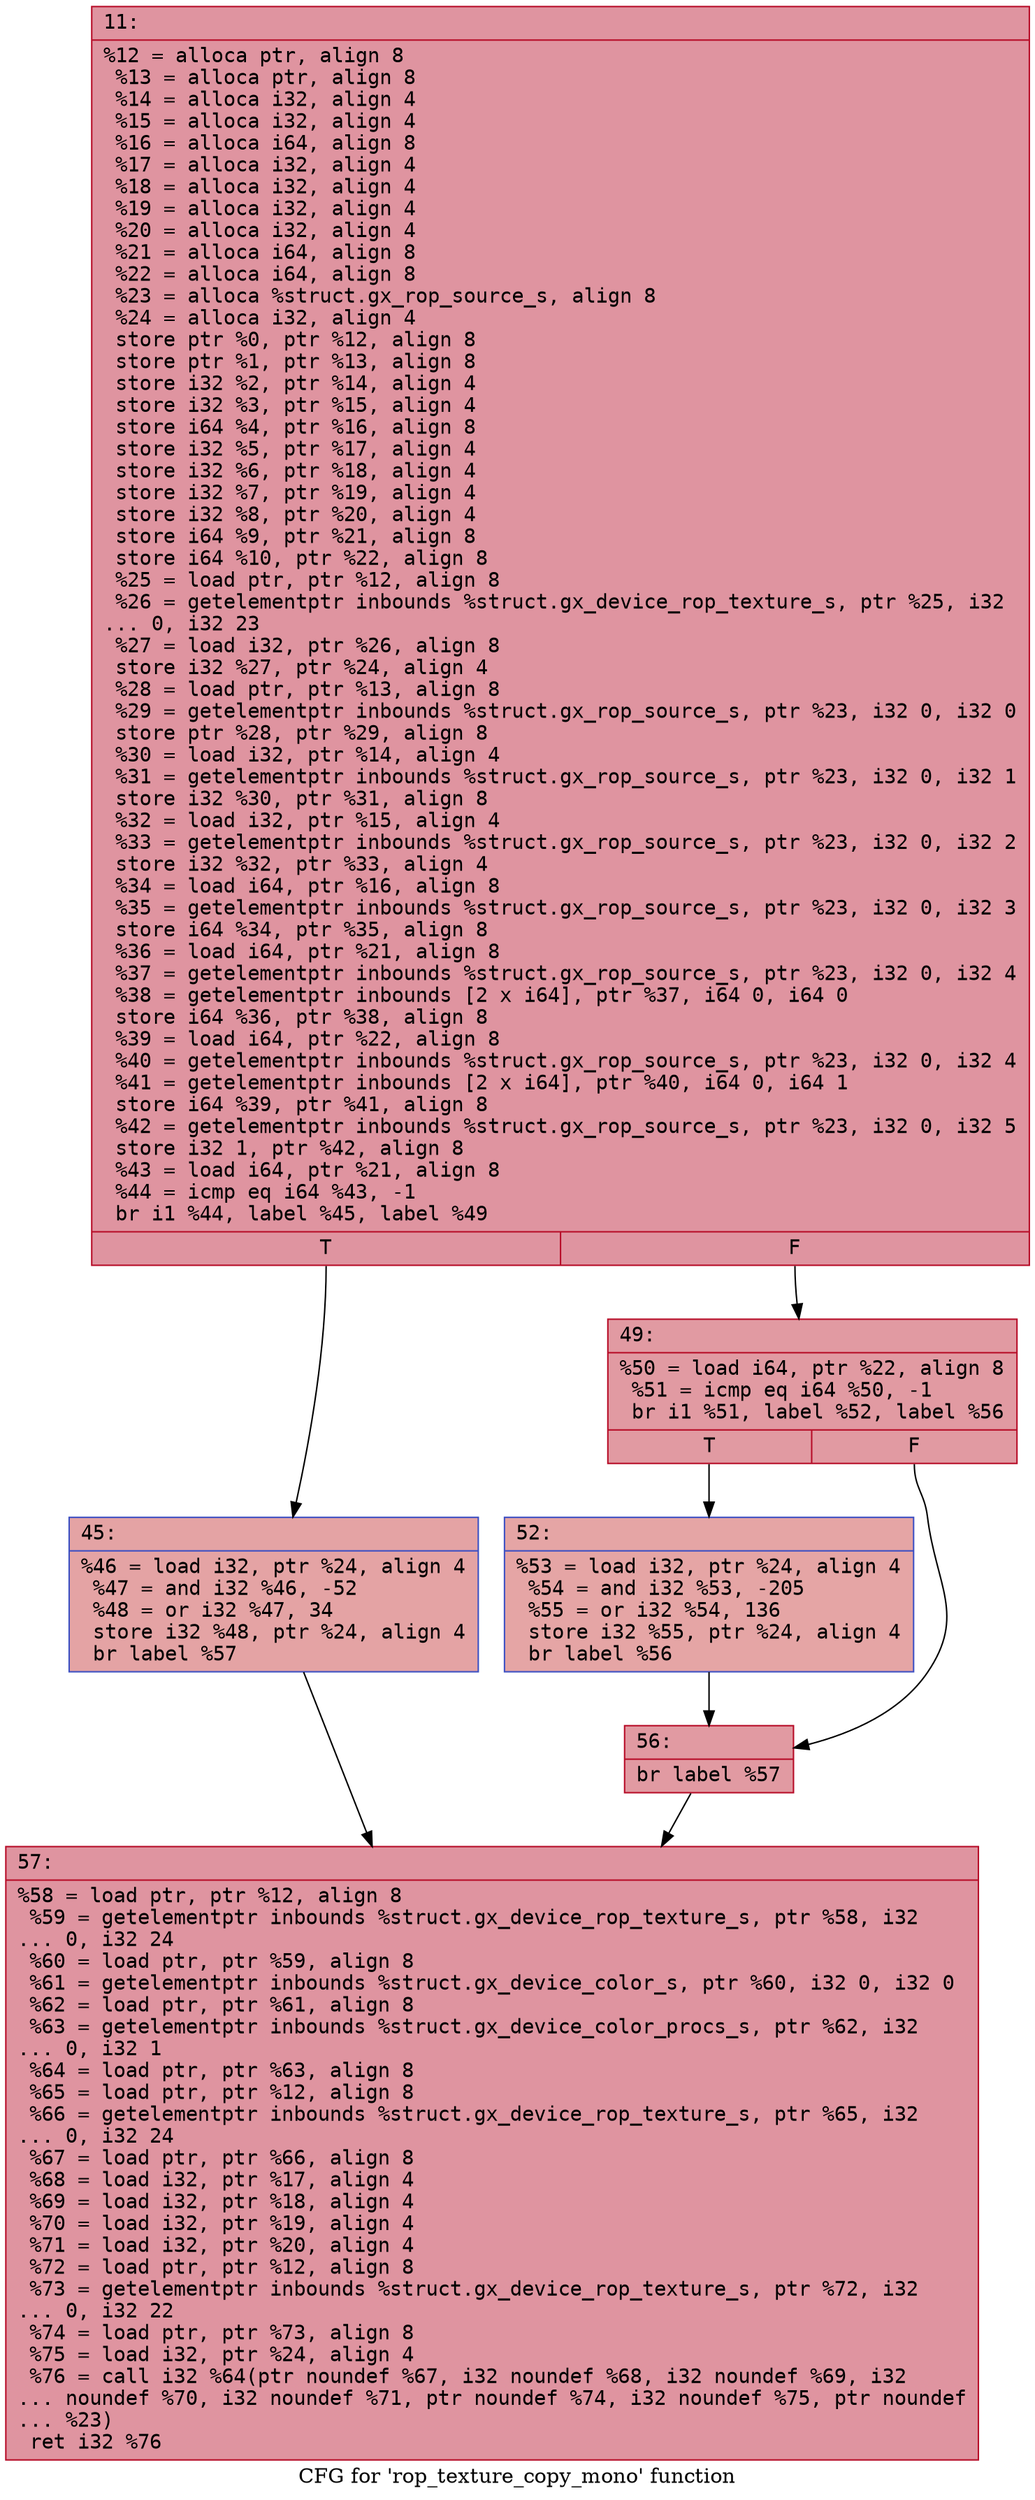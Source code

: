 digraph "CFG for 'rop_texture_copy_mono' function" {
	label="CFG for 'rop_texture_copy_mono' function";

	Node0x600001f04eb0 [shape=record,color="#b70d28ff", style=filled, fillcolor="#b70d2870" fontname="Courier",label="{11:\l|  %12 = alloca ptr, align 8\l  %13 = alloca ptr, align 8\l  %14 = alloca i32, align 4\l  %15 = alloca i32, align 4\l  %16 = alloca i64, align 8\l  %17 = alloca i32, align 4\l  %18 = alloca i32, align 4\l  %19 = alloca i32, align 4\l  %20 = alloca i32, align 4\l  %21 = alloca i64, align 8\l  %22 = alloca i64, align 8\l  %23 = alloca %struct.gx_rop_source_s, align 8\l  %24 = alloca i32, align 4\l  store ptr %0, ptr %12, align 8\l  store ptr %1, ptr %13, align 8\l  store i32 %2, ptr %14, align 4\l  store i32 %3, ptr %15, align 4\l  store i64 %4, ptr %16, align 8\l  store i32 %5, ptr %17, align 4\l  store i32 %6, ptr %18, align 4\l  store i32 %7, ptr %19, align 4\l  store i32 %8, ptr %20, align 4\l  store i64 %9, ptr %21, align 8\l  store i64 %10, ptr %22, align 8\l  %25 = load ptr, ptr %12, align 8\l  %26 = getelementptr inbounds %struct.gx_device_rop_texture_s, ptr %25, i32\l... 0, i32 23\l  %27 = load i32, ptr %26, align 8\l  store i32 %27, ptr %24, align 4\l  %28 = load ptr, ptr %13, align 8\l  %29 = getelementptr inbounds %struct.gx_rop_source_s, ptr %23, i32 0, i32 0\l  store ptr %28, ptr %29, align 8\l  %30 = load i32, ptr %14, align 4\l  %31 = getelementptr inbounds %struct.gx_rop_source_s, ptr %23, i32 0, i32 1\l  store i32 %30, ptr %31, align 8\l  %32 = load i32, ptr %15, align 4\l  %33 = getelementptr inbounds %struct.gx_rop_source_s, ptr %23, i32 0, i32 2\l  store i32 %32, ptr %33, align 4\l  %34 = load i64, ptr %16, align 8\l  %35 = getelementptr inbounds %struct.gx_rop_source_s, ptr %23, i32 0, i32 3\l  store i64 %34, ptr %35, align 8\l  %36 = load i64, ptr %21, align 8\l  %37 = getelementptr inbounds %struct.gx_rop_source_s, ptr %23, i32 0, i32 4\l  %38 = getelementptr inbounds [2 x i64], ptr %37, i64 0, i64 0\l  store i64 %36, ptr %38, align 8\l  %39 = load i64, ptr %22, align 8\l  %40 = getelementptr inbounds %struct.gx_rop_source_s, ptr %23, i32 0, i32 4\l  %41 = getelementptr inbounds [2 x i64], ptr %40, i64 0, i64 1\l  store i64 %39, ptr %41, align 8\l  %42 = getelementptr inbounds %struct.gx_rop_source_s, ptr %23, i32 0, i32 5\l  store i32 1, ptr %42, align 8\l  %43 = load i64, ptr %21, align 8\l  %44 = icmp eq i64 %43, -1\l  br i1 %44, label %45, label %49\l|{<s0>T|<s1>F}}"];
	Node0x600001f04eb0:s0 -> Node0x600001f04f00[tooltip="11 -> 45\nProbability 37.50%" ];
	Node0x600001f04eb0:s1 -> Node0x600001f04f50[tooltip="11 -> 49\nProbability 62.50%" ];
	Node0x600001f04f00 [shape=record,color="#3d50c3ff", style=filled, fillcolor="#c32e3170" fontname="Courier",label="{45:\l|  %46 = load i32, ptr %24, align 4\l  %47 = and i32 %46, -52\l  %48 = or i32 %47, 34\l  store i32 %48, ptr %24, align 4\l  br label %57\l}"];
	Node0x600001f04f00 -> Node0x600001f05040[tooltip="45 -> 57\nProbability 100.00%" ];
	Node0x600001f04f50 [shape=record,color="#b70d28ff", style=filled, fillcolor="#bb1b2c70" fontname="Courier",label="{49:\l|  %50 = load i64, ptr %22, align 8\l  %51 = icmp eq i64 %50, -1\l  br i1 %51, label %52, label %56\l|{<s0>T|<s1>F}}"];
	Node0x600001f04f50:s0 -> Node0x600001f04fa0[tooltip="49 -> 52\nProbability 37.50%" ];
	Node0x600001f04f50:s1 -> Node0x600001f04ff0[tooltip="49 -> 56\nProbability 62.50%" ];
	Node0x600001f04fa0 [shape=record,color="#3d50c3ff", style=filled, fillcolor="#c5333470" fontname="Courier",label="{52:\l|  %53 = load i32, ptr %24, align 4\l  %54 = and i32 %53, -205\l  %55 = or i32 %54, 136\l  store i32 %55, ptr %24, align 4\l  br label %56\l}"];
	Node0x600001f04fa0 -> Node0x600001f04ff0[tooltip="52 -> 56\nProbability 100.00%" ];
	Node0x600001f04ff0 [shape=record,color="#b70d28ff", style=filled, fillcolor="#bb1b2c70" fontname="Courier",label="{56:\l|  br label %57\l}"];
	Node0x600001f04ff0 -> Node0x600001f05040[tooltip="56 -> 57\nProbability 100.00%" ];
	Node0x600001f05040 [shape=record,color="#b70d28ff", style=filled, fillcolor="#b70d2870" fontname="Courier",label="{57:\l|  %58 = load ptr, ptr %12, align 8\l  %59 = getelementptr inbounds %struct.gx_device_rop_texture_s, ptr %58, i32\l... 0, i32 24\l  %60 = load ptr, ptr %59, align 8\l  %61 = getelementptr inbounds %struct.gx_device_color_s, ptr %60, i32 0, i32 0\l  %62 = load ptr, ptr %61, align 8\l  %63 = getelementptr inbounds %struct.gx_device_color_procs_s, ptr %62, i32\l... 0, i32 1\l  %64 = load ptr, ptr %63, align 8\l  %65 = load ptr, ptr %12, align 8\l  %66 = getelementptr inbounds %struct.gx_device_rop_texture_s, ptr %65, i32\l... 0, i32 24\l  %67 = load ptr, ptr %66, align 8\l  %68 = load i32, ptr %17, align 4\l  %69 = load i32, ptr %18, align 4\l  %70 = load i32, ptr %19, align 4\l  %71 = load i32, ptr %20, align 4\l  %72 = load ptr, ptr %12, align 8\l  %73 = getelementptr inbounds %struct.gx_device_rop_texture_s, ptr %72, i32\l... 0, i32 22\l  %74 = load ptr, ptr %73, align 8\l  %75 = load i32, ptr %24, align 4\l  %76 = call i32 %64(ptr noundef %67, i32 noundef %68, i32 noundef %69, i32\l... noundef %70, i32 noundef %71, ptr noundef %74, i32 noundef %75, ptr noundef\l... %23)\l  ret i32 %76\l}"];
}
